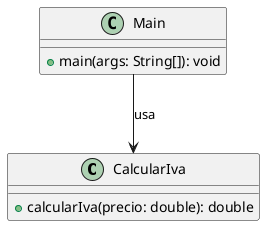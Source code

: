 @@startuml

 class CalcularIva {
     +calcularIva(precio: double): double
 }

 class Main {
     +main(args: String[]): void
 }

 Main --> CalcularIva : usa

 @enduml

